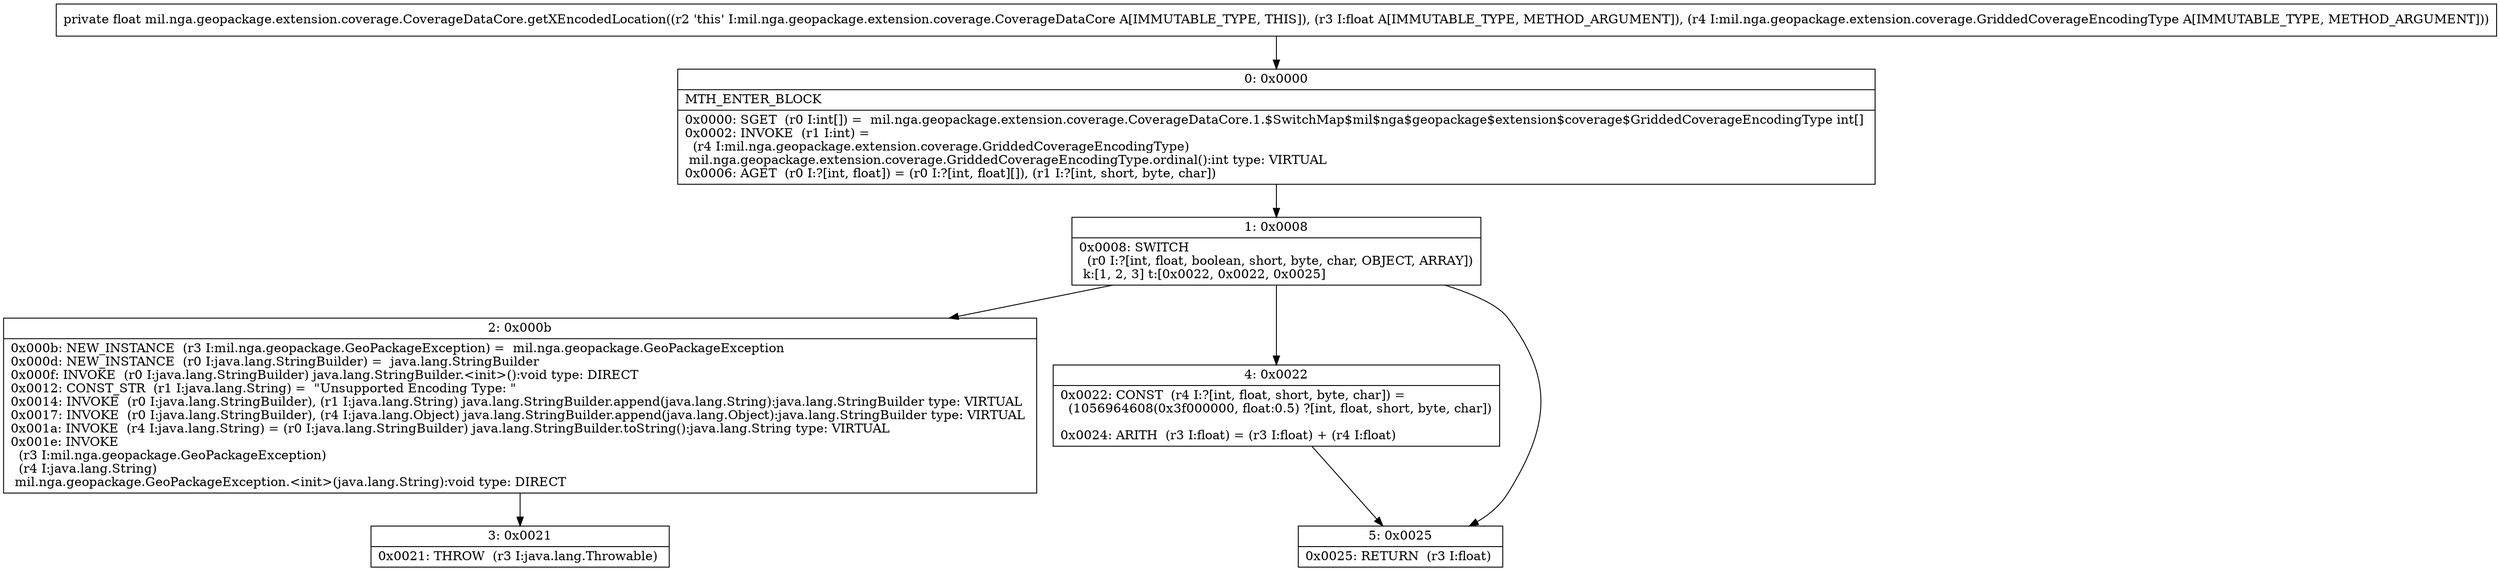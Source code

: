 digraph "CFG formil.nga.geopackage.extension.coverage.CoverageDataCore.getXEncodedLocation(FLmil\/nga\/geopackage\/extension\/coverage\/GriddedCoverageEncodingType;)F" {
Node_0 [shape=record,label="{0\:\ 0x0000|MTH_ENTER_BLOCK\l|0x0000: SGET  (r0 I:int[]) =  mil.nga.geopackage.extension.coverage.CoverageDataCore.1.$SwitchMap$mil$nga$geopackage$extension$coverage$GriddedCoverageEncodingType int[] \l0x0002: INVOKE  (r1 I:int) = \l  (r4 I:mil.nga.geopackage.extension.coverage.GriddedCoverageEncodingType)\l mil.nga.geopackage.extension.coverage.GriddedCoverageEncodingType.ordinal():int type: VIRTUAL \l0x0006: AGET  (r0 I:?[int, float]) = (r0 I:?[int, float][]), (r1 I:?[int, short, byte, char]) \l}"];
Node_1 [shape=record,label="{1\:\ 0x0008|0x0008: SWITCH  \l  (r0 I:?[int, float, boolean, short, byte, char, OBJECT, ARRAY])\l k:[1, 2, 3] t:[0x0022, 0x0022, 0x0025] \l}"];
Node_2 [shape=record,label="{2\:\ 0x000b|0x000b: NEW_INSTANCE  (r3 I:mil.nga.geopackage.GeoPackageException) =  mil.nga.geopackage.GeoPackageException \l0x000d: NEW_INSTANCE  (r0 I:java.lang.StringBuilder) =  java.lang.StringBuilder \l0x000f: INVOKE  (r0 I:java.lang.StringBuilder) java.lang.StringBuilder.\<init\>():void type: DIRECT \l0x0012: CONST_STR  (r1 I:java.lang.String) =  \"Unsupported Encoding Type: \" \l0x0014: INVOKE  (r0 I:java.lang.StringBuilder), (r1 I:java.lang.String) java.lang.StringBuilder.append(java.lang.String):java.lang.StringBuilder type: VIRTUAL \l0x0017: INVOKE  (r0 I:java.lang.StringBuilder), (r4 I:java.lang.Object) java.lang.StringBuilder.append(java.lang.Object):java.lang.StringBuilder type: VIRTUAL \l0x001a: INVOKE  (r4 I:java.lang.String) = (r0 I:java.lang.StringBuilder) java.lang.StringBuilder.toString():java.lang.String type: VIRTUAL \l0x001e: INVOKE  \l  (r3 I:mil.nga.geopackage.GeoPackageException)\l  (r4 I:java.lang.String)\l mil.nga.geopackage.GeoPackageException.\<init\>(java.lang.String):void type: DIRECT \l}"];
Node_3 [shape=record,label="{3\:\ 0x0021|0x0021: THROW  (r3 I:java.lang.Throwable) \l}"];
Node_4 [shape=record,label="{4\:\ 0x0022|0x0022: CONST  (r4 I:?[int, float, short, byte, char]) = \l  (1056964608(0x3f000000, float:0.5) ?[int, float, short, byte, char])\l \l0x0024: ARITH  (r3 I:float) = (r3 I:float) + (r4 I:float) \l}"];
Node_5 [shape=record,label="{5\:\ 0x0025|0x0025: RETURN  (r3 I:float) \l}"];
MethodNode[shape=record,label="{private float mil.nga.geopackage.extension.coverage.CoverageDataCore.getXEncodedLocation((r2 'this' I:mil.nga.geopackage.extension.coverage.CoverageDataCore A[IMMUTABLE_TYPE, THIS]), (r3 I:float A[IMMUTABLE_TYPE, METHOD_ARGUMENT]), (r4 I:mil.nga.geopackage.extension.coverage.GriddedCoverageEncodingType A[IMMUTABLE_TYPE, METHOD_ARGUMENT])) }"];
MethodNode -> Node_0;
Node_0 -> Node_1;
Node_1 -> Node_2;
Node_1 -> Node_4;
Node_1 -> Node_5;
Node_2 -> Node_3;
Node_4 -> Node_5;
}

